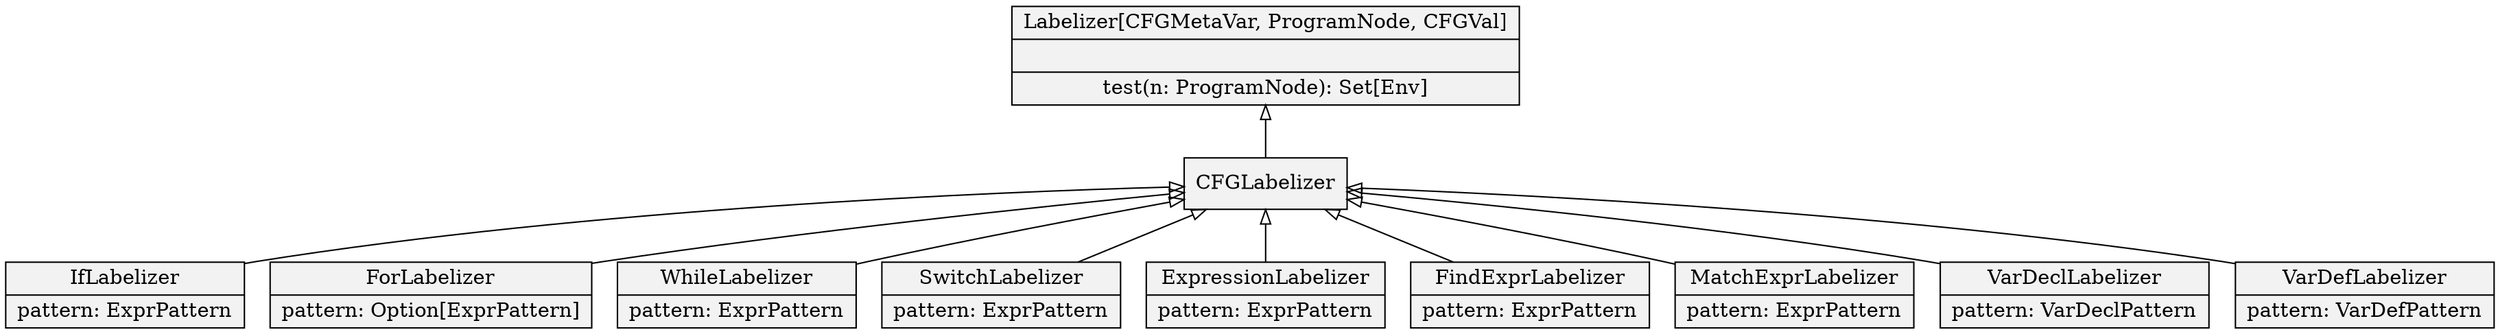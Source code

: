 digraph hierarchy {
	node[shape=record,style=filled,fillcolor=gray95]
	edge[dir=back, arrowtail=empty]

    // nodes
	-1 [label="{Labelizer[CFGMetaVar, ProgramNode, CFGVal]||test(n: ProgramNode): Set[Env]}"]
	0 [label="CFGLabelizer"]	
	1 [label="{IfLabelizer|pattern: ExprPattern}"]
	2[label="{ForLabelizer|pattern: Option[ExprPattern]}"]
	3 [label="{WhileLabelizer|pattern: ExprPattern}"]
	4 [label="{SwitchLabelizer|pattern: ExprPattern}"]
	5 [label="{ExpressionLabelizer|pattern: ExprPattern}"]
	6 [label="{FindExprLabelizer|pattern: ExprPattern}"]
	7 [label="{MatchExprLabelizer|pattern: ExprPattern}"]
	8 [label="{VarDeclLabelizer|pattern: VarDeclPattern}"]
	9 [label="{VarDefLabelizer|pattern: VarDefPattern}"]
	
    // links  
	-1 -> 0
	0  -> 1
	0  -> 2
	0  -> 3
	0  -> 4
	0  -> 5
	0  -> 6
	0  -> 7
	0  -> 8
	0  -> 9
}